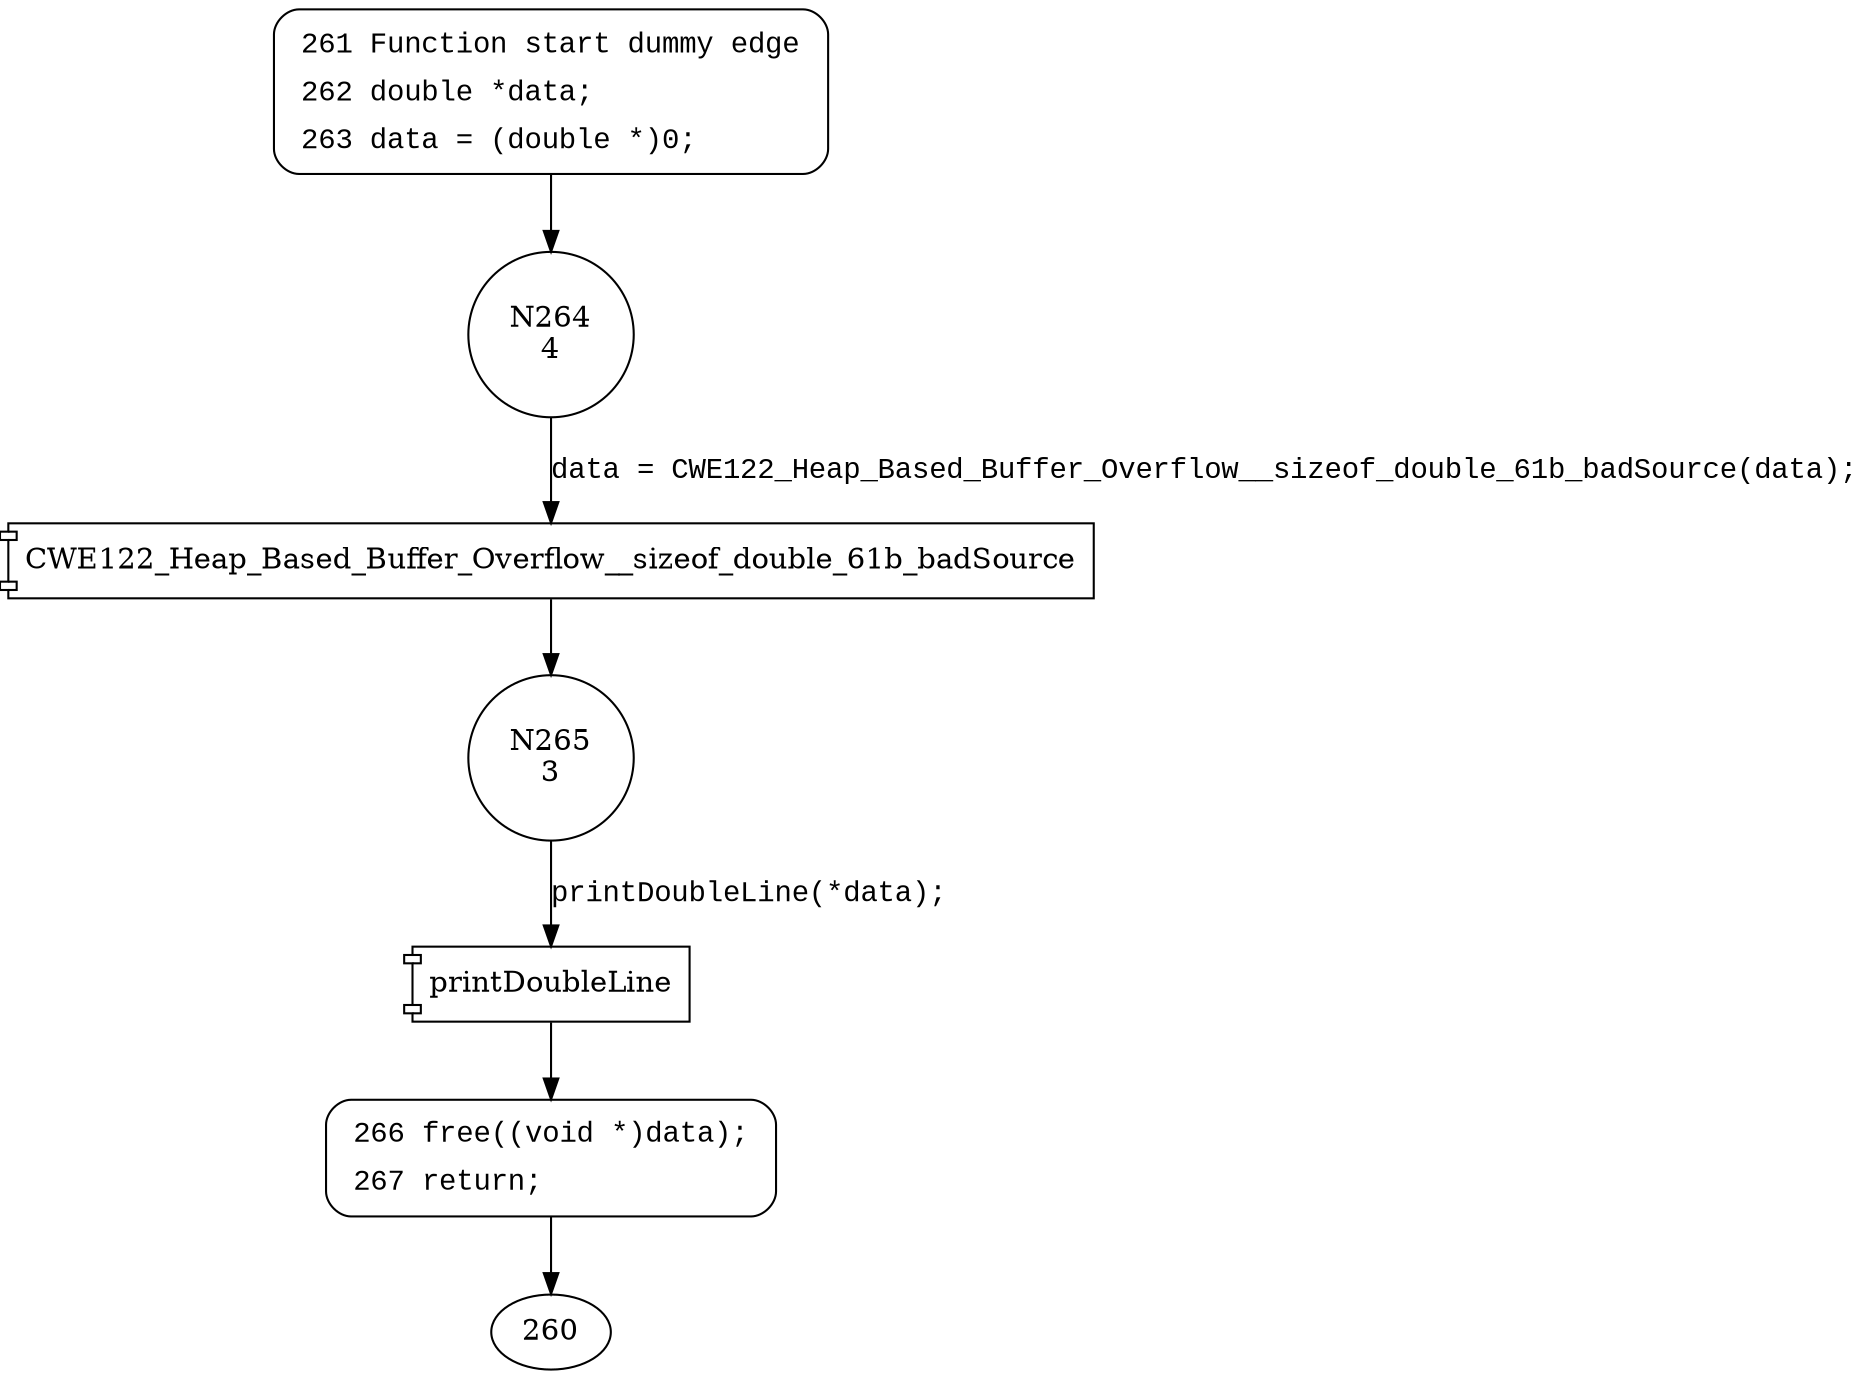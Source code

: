 digraph CWE122_Heap_Based_Buffer_Overflow__sizeof_double_61_bad {
264 [shape="circle" label="N264\n4"]
265 [shape="circle" label="N265\n3"]
266 [shape="circle" label="N266\n2"]
261 [style="filled,bold" penwidth="1" fillcolor="white" fontname="Courier New" shape="Mrecord" label=<<table border="0" cellborder="0" cellpadding="3" bgcolor="white"><tr><td align="right">261</td><td align="left">Function start dummy edge</td></tr><tr><td align="right">262</td><td align="left">double *data;</td></tr><tr><td align="right">263</td><td align="left">data = (double *)0;</td></tr></table>>]
261 -> 264[label=""]
266 [style="filled,bold" penwidth="1" fillcolor="white" fontname="Courier New" shape="Mrecord" label=<<table border="0" cellborder="0" cellpadding="3" bgcolor="white"><tr><td align="right">266</td><td align="left">free((void *)data);</td></tr><tr><td align="right">267</td><td align="left">return;</td></tr></table>>]
266 -> 260[label=""]
100027 [shape="component" label="CWE122_Heap_Based_Buffer_Overflow__sizeof_double_61b_badSource"]
264 -> 100027 [label="data = CWE122_Heap_Based_Buffer_Overflow__sizeof_double_61b_badSource(data);" fontname="Courier New"]
100027 -> 265 [label="" fontname="Courier New"]
100028 [shape="component" label="printDoubleLine"]
265 -> 100028 [label="printDoubleLine(*data);" fontname="Courier New"]
100028 -> 266 [label="" fontname="Courier New"]
}